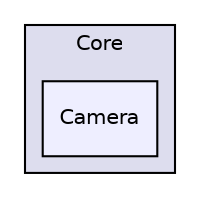 digraph "J:/Projet Infographie/Moteur3D/AgmdEngine/src/Agmd3D/Core/Camera" {
  compound=true
  node [ fontsize="10", fontname="Helvetica"];
  edge [ labelfontsize="10", labelfontname="Helvetica"];
  subgraph clusterdir_d5d0f021f9a91f3b13375d17a8dbcbf9 {
    graph [ bgcolor="#ddddee", pencolor="black", label="Core" fontname="Helvetica", fontsize="10", URL="dir_d5d0f021f9a91f3b13375d17a8dbcbf9.html"]
  dir_19cbf3dd71a759fe4c5f923bdecc4ca1 [shape=box, label="Camera", style="filled", fillcolor="#eeeeff", pencolor="black", URL="dir_19cbf3dd71a759fe4c5f923bdecc4ca1.html"];
  }
}
